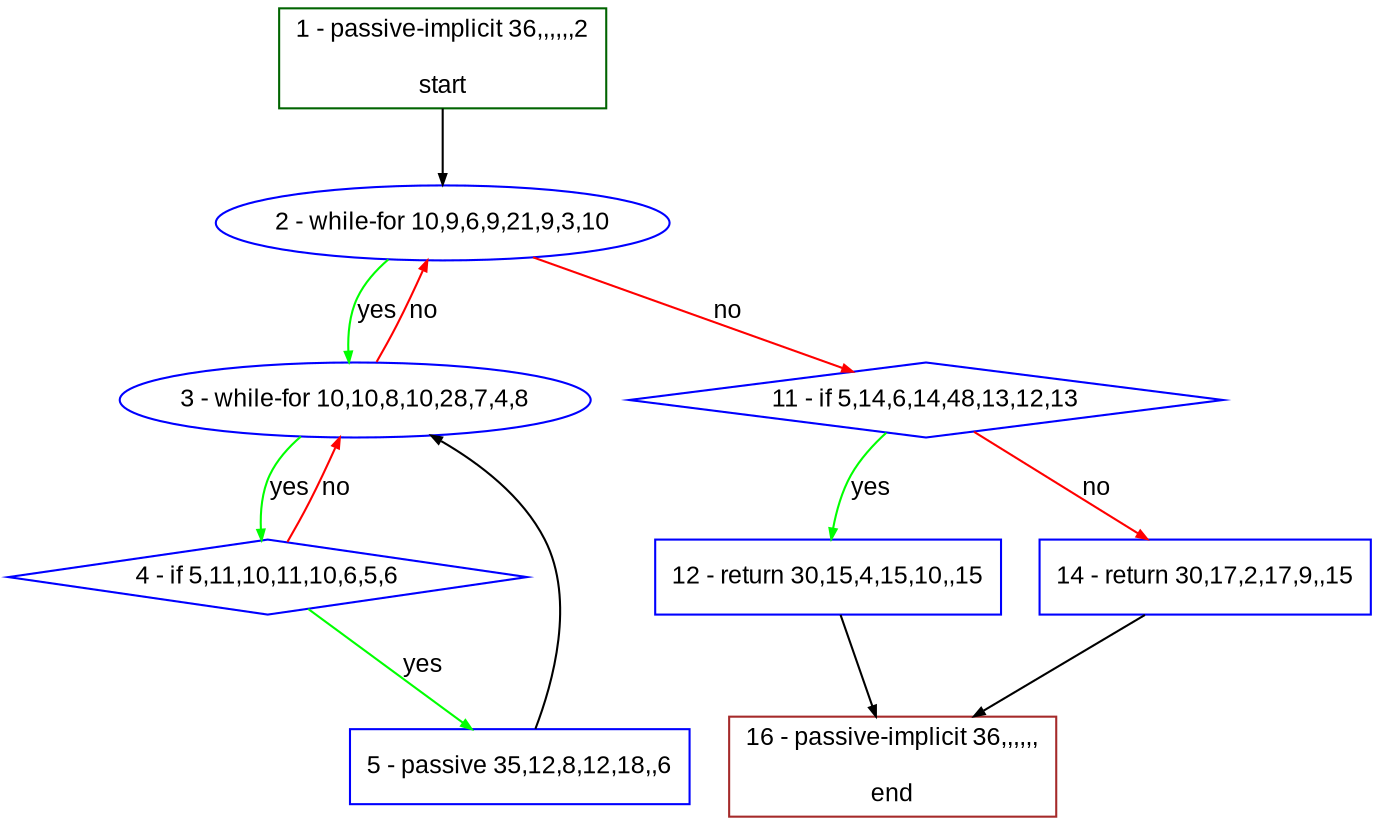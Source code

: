 digraph "" {
  graph [bgcolor="white", fillcolor="#FFFFCC", pack="true", packmode="clust", fontname="Arial", label="", fontsize="12", compound="true", style="rounded,filled"];
  node [node_initialized="no", fillcolor="white", fontname="Arial", label="", color="grey", fontsize="12", fixedsize="false", compound="true", shape="rectangle", style="filled"];
  edge [arrowtail="none", lhead="", fontcolor="black", fontname="Arial", label="", color="black", fontsize="12", arrowhead="normal", arrowsize="0.5", compound="true", ltail="", dir="forward"];
  __N1 [fillcolor="#ffffff", label="2 - while-for 10,9,6,9,21,9,3,10", color="#0000ff", shape="oval", style="filled"];
  __N2 [fillcolor="#ffffff", label="1 - passive-implicit 36,,,,,,2\n\nstart", color="#006400", shape="box", style="filled"];
  __N3 [fillcolor="#ffffff", label="3 - while-for 10,10,8,10,28,7,4,8", color="#0000ff", shape="oval", style="filled"];
  __N4 [fillcolor="#ffffff", label="11 - if 5,14,6,14,48,13,12,13", color="#0000ff", shape="diamond", style="filled"];
  __N5 [fillcolor="#ffffff", label="4 - if 5,11,10,11,10,6,5,6", color="#0000ff", shape="diamond", style="filled"];
  __N6 [fillcolor="#ffffff", label="5 - passive 35,12,8,12,18,,6", color="#0000ff", shape="box", style="filled"];
  __N7 [fillcolor="#ffffff", label="12 - return 30,15,4,15,10,,15", color="#0000ff", shape="box", style="filled"];
  __N8 [fillcolor="#ffffff", label="14 - return 30,17,2,17,9,,15", color="#0000ff", shape="box", style="filled"];
  __N9 [fillcolor="#ffffff", label="16 - passive-implicit 36,,,,,,\n\nend", color="#a52a2a", shape="box", style="filled"];
  __N2 -> __N1 [arrowtail="none", color="#000000", label="", arrowhead="normal", dir="forward"];
  __N1 -> __N3 [arrowtail="none", color="#00ff00", label="yes", arrowhead="normal", dir="forward"];
  __N3 -> __N1 [arrowtail="none", color="#ff0000", label="no", arrowhead="normal", dir="forward"];
  __N1 -> __N4 [arrowtail="none", color="#ff0000", label="no", arrowhead="normal", dir="forward"];
  __N3 -> __N5 [arrowtail="none", color="#00ff00", label="yes", arrowhead="normal", dir="forward"];
  __N5 -> __N3 [arrowtail="none", color="#ff0000", label="no", arrowhead="normal", dir="forward"];
  __N5 -> __N6 [arrowtail="none", color="#00ff00", label="yes", arrowhead="normal", dir="forward"];
  __N6 -> __N3 [arrowtail="none", color="#000000", label="", arrowhead="normal", dir="forward"];
  __N4 -> __N7 [arrowtail="none", color="#00ff00", label="yes", arrowhead="normal", dir="forward"];
  __N4 -> __N8 [arrowtail="none", color="#ff0000", label="no", arrowhead="normal", dir="forward"];
  __N7 -> __N9 [arrowtail="none", color="#000000", label="", arrowhead="normal", dir="forward"];
  __N8 -> __N9 [arrowtail="none", color="#000000", label="", arrowhead="normal", dir="forward"];
}
